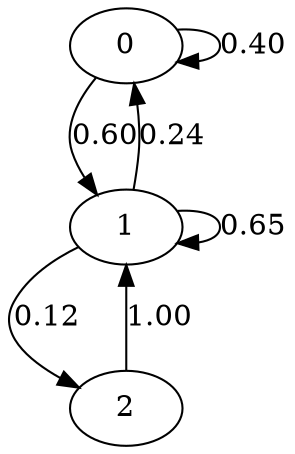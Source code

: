 digraph  {
0;
1;
2;
0 -> 0  [weight="0.4", label="0.40"];
0 -> 1  [weight="0.6", label="0.60"];
1 -> 0  [weight="0.23529411764705882", label="0.24"];
1 -> 1  [weight="0.6470588235294118", label="0.65"];
1 -> 2  [weight="0.11764705882352941", label="0.12"];
2 -> 1  [weight="1.0", label="1.00"];
}
